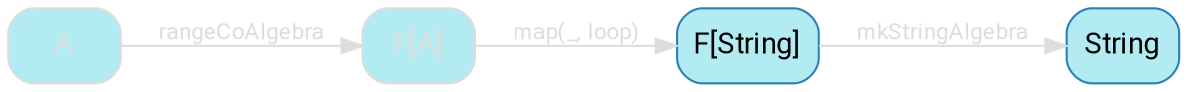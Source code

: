digraph {
    bgcolor=transparent
    splines=false
    rankdir=LR
    rank=same

    // Default theme: disabled
    node[shape="rectangle" style="rounded,filled" color="#dddddd" fillcolor="#b2ebf2" fontcolor="#dddddd" fontname="Segoe UI,Roboto,Helvetica,Arial,sans-serif"]
    edge [color="#dddddd" fontcolor="#dddddd" fontname="Segoe UI,Roboto,Helvetica,Arial,sans-serif" fontsize=11]

    anaFA[label="F[A]"]
    cataFA[label="F[String]" color="#2980B9" fillcolor="#b2ebf2" fontcolor="#000000"]

    anaA[label=A]
    cataA[label=String color="#2980B9" fillcolor="#b2ebf2" fontcolor="#000000"]


    anaA  -> anaFA[label=rangeCoAlgebra]
    anaFA -> cataFA[label="map(_, loop)"]
    cataFA -> cataA[label=mkStringAlgebra]

}
